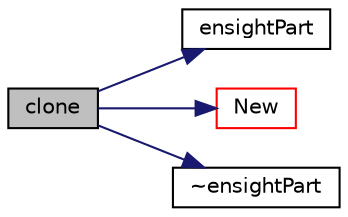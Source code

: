 digraph "clone"
{
  bgcolor="transparent";
  edge [fontname="Helvetica",fontsize="10",labelfontname="Helvetica",labelfontsize="10"];
  node [fontname="Helvetica",fontsize="10",shape=record];
  rankdir="LR";
  Node1 [label="clone",height=0.2,width=0.4,color="black", fillcolor="grey75", style="filled", fontcolor="black"];
  Node1 -> Node2 [color="midnightblue",fontsize="10",style="solid",fontname="Helvetica"];
  Node2 [label="ensightPart",height=0.2,width=0.4,color="black",URL="$a00658.html#ac148d68fd2af52f74f45a52112c05d2e",tooltip="Construct null. "];
  Node1 -> Node3 [color="midnightblue",fontsize="10",style="solid",fontname="Helvetica"];
  Node3 [label="New",height=0.2,width=0.4,color="red",URL="$a00658.html#a26e40c3e5e777fc472804dbd05b9b67d",tooltip="Reconstruct part characteristics on freestore from Istream. "];
  Node1 -> Node4 [color="midnightblue",fontsize="10",style="solid",fontname="Helvetica"];
  Node4 [label="~ensightPart",height=0.2,width=0.4,color="black",URL="$a00658.html#acb70044edee18dac81627b366715bb49",tooltip="Destructor. "];
}
